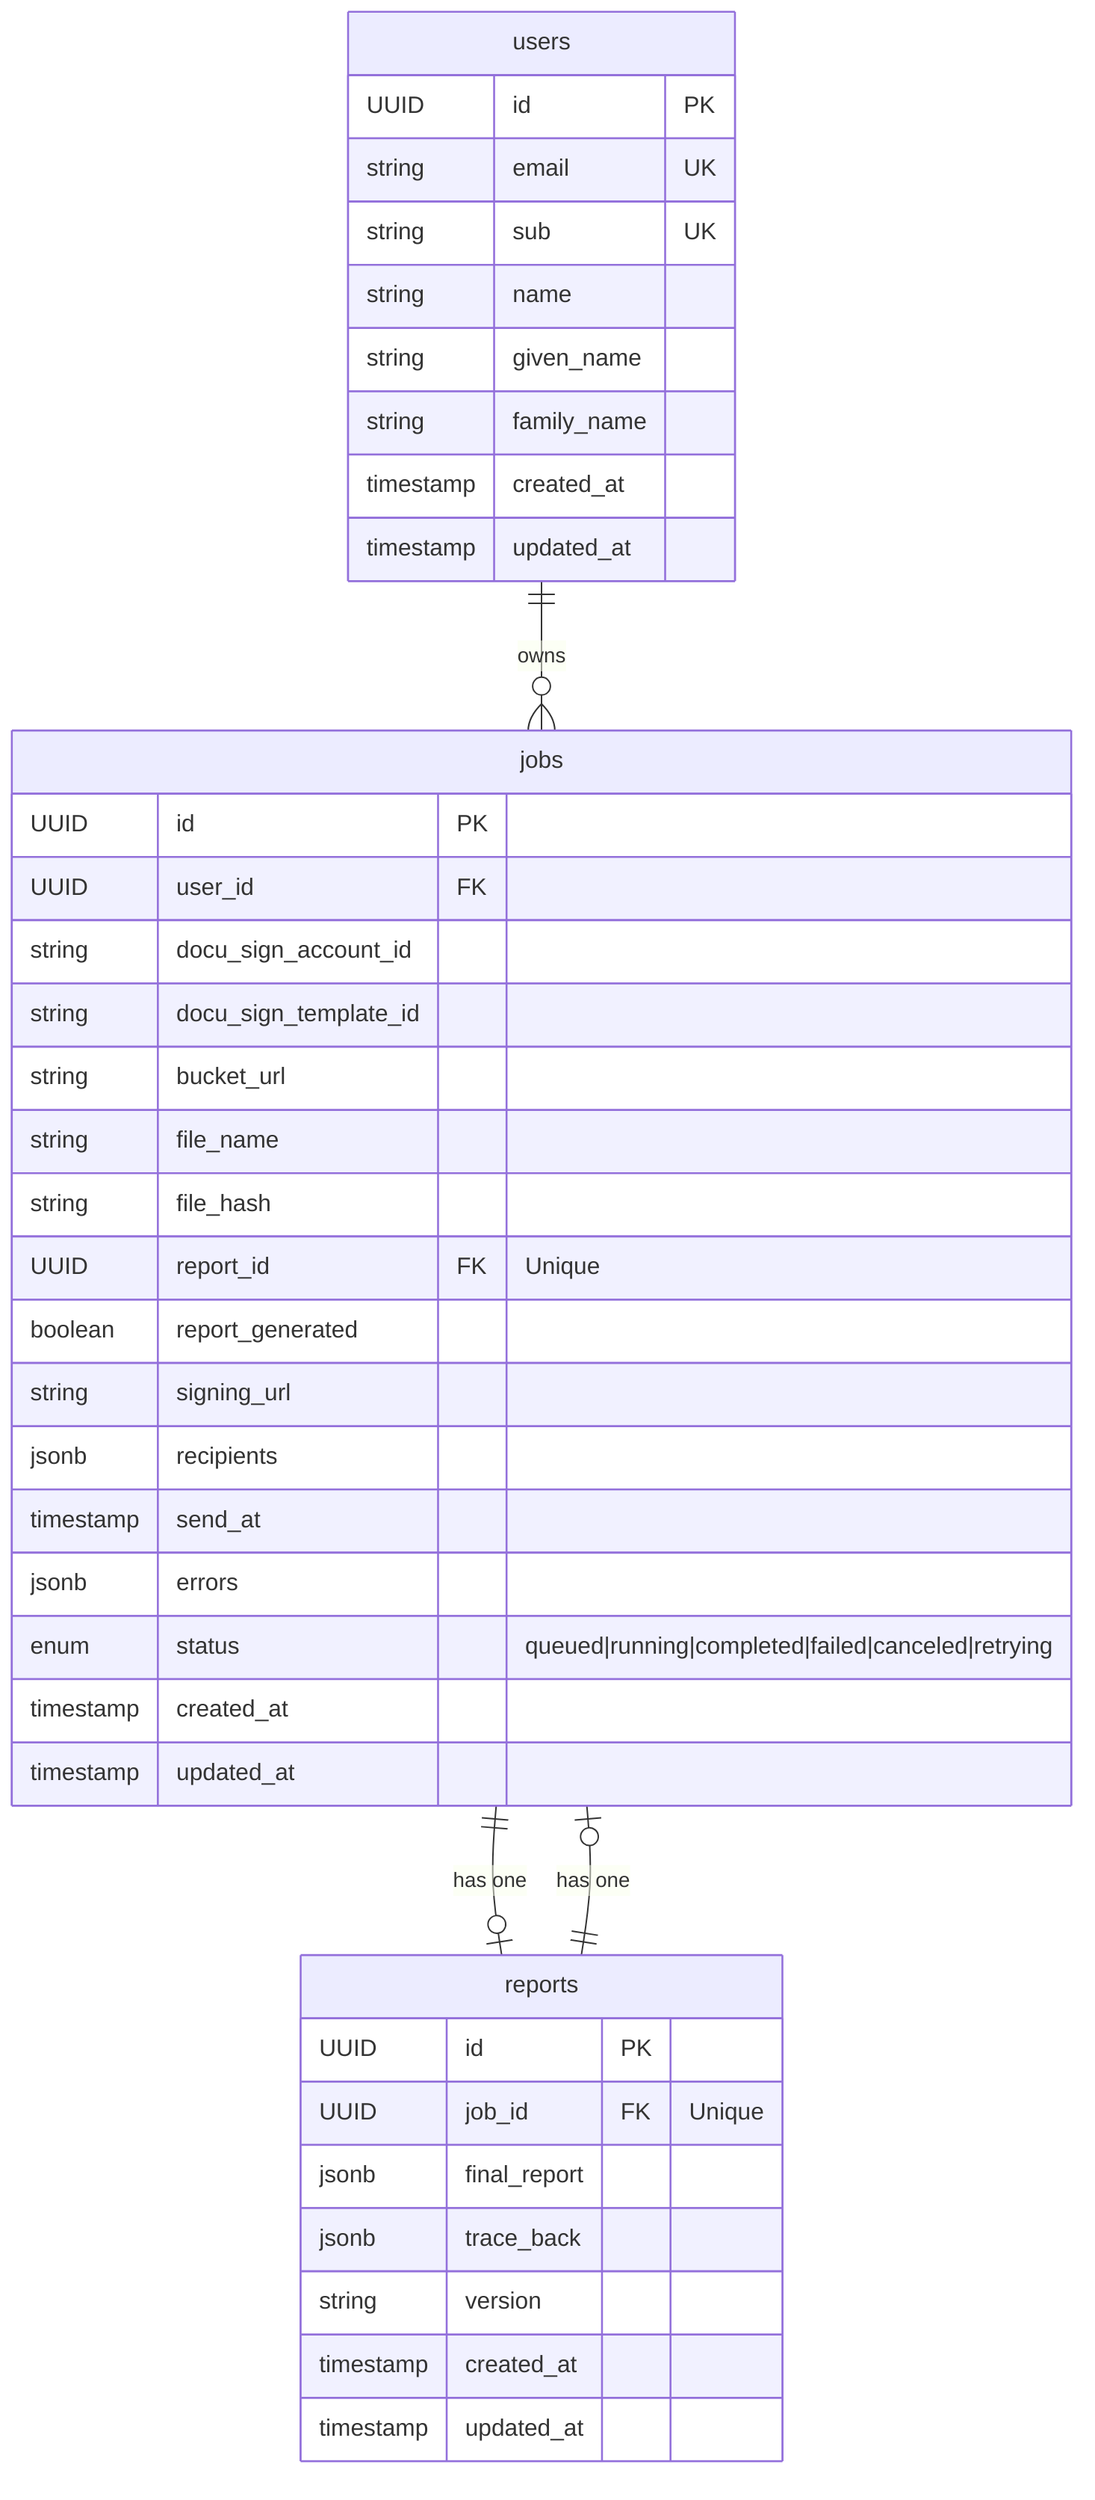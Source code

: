 erDiagram
    users ||--o{ jobs : "owns"
    jobs ||--o| reports : "has one"
    reports ||--o| jobs : "has one"
    
    users {
        UUID id PK
        string email UK
        string sub UK
        string name
        string given_name
        string family_name
        timestamp created_at
        timestamp updated_at
    }
    
    jobs {
        UUID id PK
        UUID user_id FK
        string docu_sign_account_id
        string docu_sign_template_id
        string bucket_url
        string file_name
        string file_hash
        UUID report_id FK "Unique"
        boolean report_generated
        string signing_url
        jsonb recipients
        timestamp send_at
        jsonb errors
        enum status "queued|running|completed|failed|canceled|retrying"
        timestamp created_at
        timestamp updated_at
    }
    
    reports {
        UUID id PK
        UUID job_id FK "Unique"
        jsonb final_report
        jsonb trace_back
        string version
        timestamp created_at
        timestamp updated_at
    }